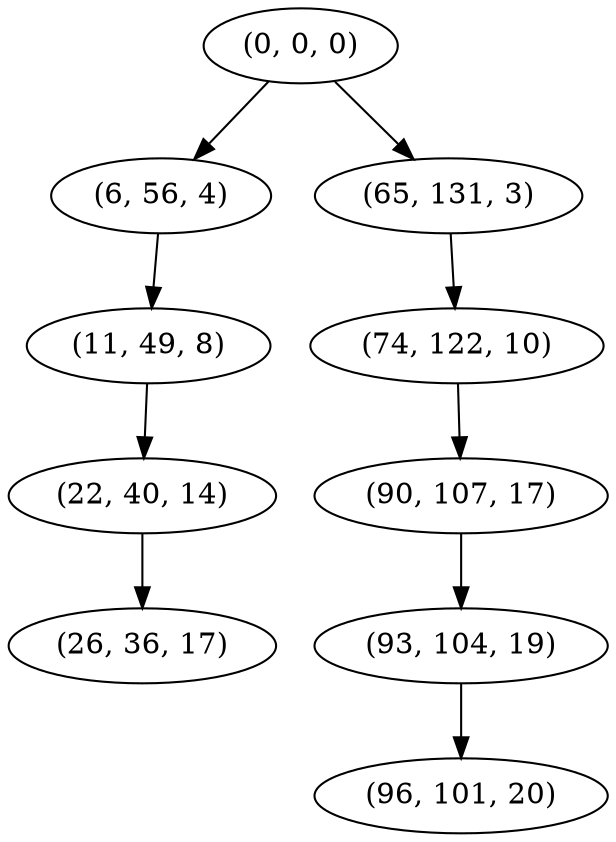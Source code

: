 digraph tree {
    "(0, 0, 0)";
    "(6, 56, 4)";
    "(11, 49, 8)";
    "(22, 40, 14)";
    "(26, 36, 17)";
    "(65, 131, 3)";
    "(74, 122, 10)";
    "(90, 107, 17)";
    "(93, 104, 19)";
    "(96, 101, 20)";
    "(0, 0, 0)" -> "(6, 56, 4)";
    "(0, 0, 0)" -> "(65, 131, 3)";
    "(6, 56, 4)" -> "(11, 49, 8)";
    "(11, 49, 8)" -> "(22, 40, 14)";
    "(22, 40, 14)" -> "(26, 36, 17)";
    "(65, 131, 3)" -> "(74, 122, 10)";
    "(74, 122, 10)" -> "(90, 107, 17)";
    "(90, 107, 17)" -> "(93, 104, 19)";
    "(93, 104, 19)" -> "(96, 101, 20)";
}
